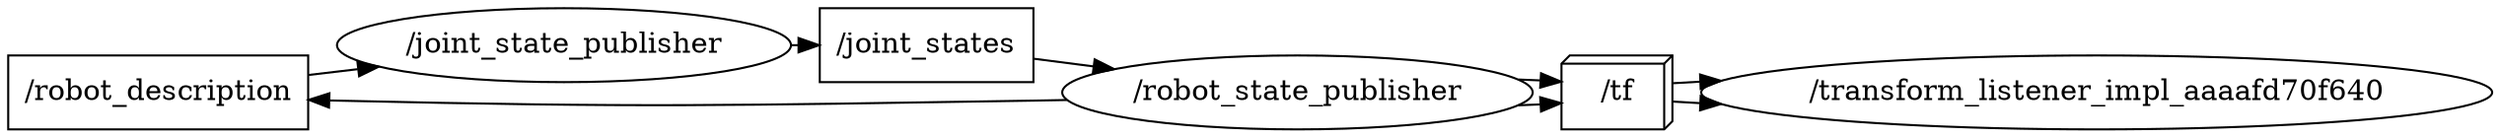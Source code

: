 digraph graphname {
	graph [bb="0,0,1208.5,59",
		compound=True,
		rank=same,
		rankdir=LR,
		ranksep=0.2
	];
	node [label="\N"];
	t___robot_description	[URL=topic_3A__robot_description,
		height=0.5,
		label="/robot_description",
		pos="73,18",
		shape=box,
		tooltip="topic:/robot_description",
		width=2.0278];
	n___joint_state_publisher	[URL=__joint_state_publisher,
		height=0.5,
		label="/joint_state_publisher",
		pos="270.49,41",
		shape=ellipse,
		tooltip="/joint_state_publisher",
		width=3.0692];
	t___robot_description -> n___joint_state_publisher	[edgetooltip="Subscription\nnode_name: /joint_state_publisher\ntopic_name: /robot_description\nQoS settings\n- reliability: reliable\n- durability: transient_local\n- lifespan: 2147483651294967295 ns\n- deadline: 2147483651294967295 ns\n- liveliness: automatic\n- liveliness_lease_duration: 2147483651294967295 ns\n- avoid_ros_namespace_conventions: False",
		penwidth=1,
		pos="e,180.31,30.507 146.24,26.499 154.04,27.417 162.07,28.362 170.12,29.309"];
	t___joint_states	[URL=topic_3A__joint_states,
		height=0.5,
		label="/joint_states",
		pos="446.98,41",
		shape=box,
		tooltip="topic:/joint_states",
		width=1.4444];
	n___robot_state_publisher	[URL=__robot_state_publisher,
		height=0.5,
		label="/robot_state_publisher",
		pos="627.37,18",
		shape=ellipse,
		tooltip="/robot_state_publisher",
		width=3.1775];
	t___joint_states -> n___robot_state_publisher	[edgetooltip="Subscription\nnode_name: /robot_state_publisher\ntopic_name: /joint_states\nQoS settings\n- reliability: reliable\n- durability: volatile\n- lifespan: 2147483651294967295 ns\n- deadline: 2147483651294967295 ns\n- liveliness: automatic\n- liveliness_lease_duration: 2147483651294967295 ns\n- avoid_ros_namespace_conventions: False",
		penwidth=1,
		pos="e,538.18,29.37 499.1,34.409 508.29,33.224 518.14,31.954 528.15,30.664"];
	n_n__tf	[URL=topic_3A__tf,
		height=0.5,
		label="/tf",
		pos="782.76,18",
		shape=box3d,
		tooltip="topic:/tf",
		width=0.75];
	n___transform_listener_impl_aaaafd70f640	[URL=__transform_listener_impl_aaaafd70f640,
		height=0.5,
		label="/transform_listener_impl_aaaafd70f640",
		pos="1016.1,18",
		shape=ellipse,
		tooltip="/transform_listener_impl_aaaafd70f640",
		width=5.344];
	n_n__tf -> n___transform_listener_impl_aaaafd70f640	[penwidth=1,
		pos="e,833.33,12.345 809.85,13.537 813.92,13.258 818.37,13.005 823.14,12.777"];
	n_n__tf -> n___transform_listener_impl_aaaafd70f640	[penwidth=1,
		pos="e,833.33,23.655 809.85,22.463 813.92,22.742 818.37,22.995 823.14,23.223"];
	n___robot_state_publisher -> t___robot_description	[edgetooltip="Publisher\nnode_name: /robot_state_publisher\ntopic_name: /robot_description\nQoS settings\n- reliability: reliable\n- durability: transient_local\n- lifespan: 2147483651294967295 ns\n- deadline: 2147483651294967295 ns\n- liveliness: automatic\n- liveliness_lease_duration: 2147483651294967295 ns\n- avoid_ros_namespace_conventions: False",
		penwidth=1,
		pos="e,146.25,14.396 515.21,14.304 509.72,14.186 504.29,14.083 498.98,14 348.34,11.636 310.62,10.499 160,14 158.88,14.026 157.75,14.054 156.61,14.084"];
	n___robot_state_publisher -> n_n__tf	[penwidth=1,
		pos="e,755.6,12.773 734.9,11.726 738.52,11.848 742.03,11.992 745.4,12.159"];
	n___robot_state_publisher -> n_n__tf	[penwidth=1,
		pos="e,755.6,23.227 734.9,24.274 738.52,24.152 742.03,24.008 745.4,23.841"];
	n___joint_state_publisher -> t___joint_states	[edgetooltip="Publisher\nnode_name: /joint_state_publisher\ntopic_name: /joint_states\nQoS settings\n- reliability: reliable\n- durability: volatile\n- lifespan: 2147483651294967295 ns\n- deadline: 2147483651294967295 ns\n- liveliness: automatic\n- liveliness_lease_duration: 2147483651294967295 ns\n- avoid_ros_namespace_conventions: False",
		penwidth=1,
		pos="e,394.64,41 381.01,41 382.17,41 383.33,41 384.48,41"];
}
